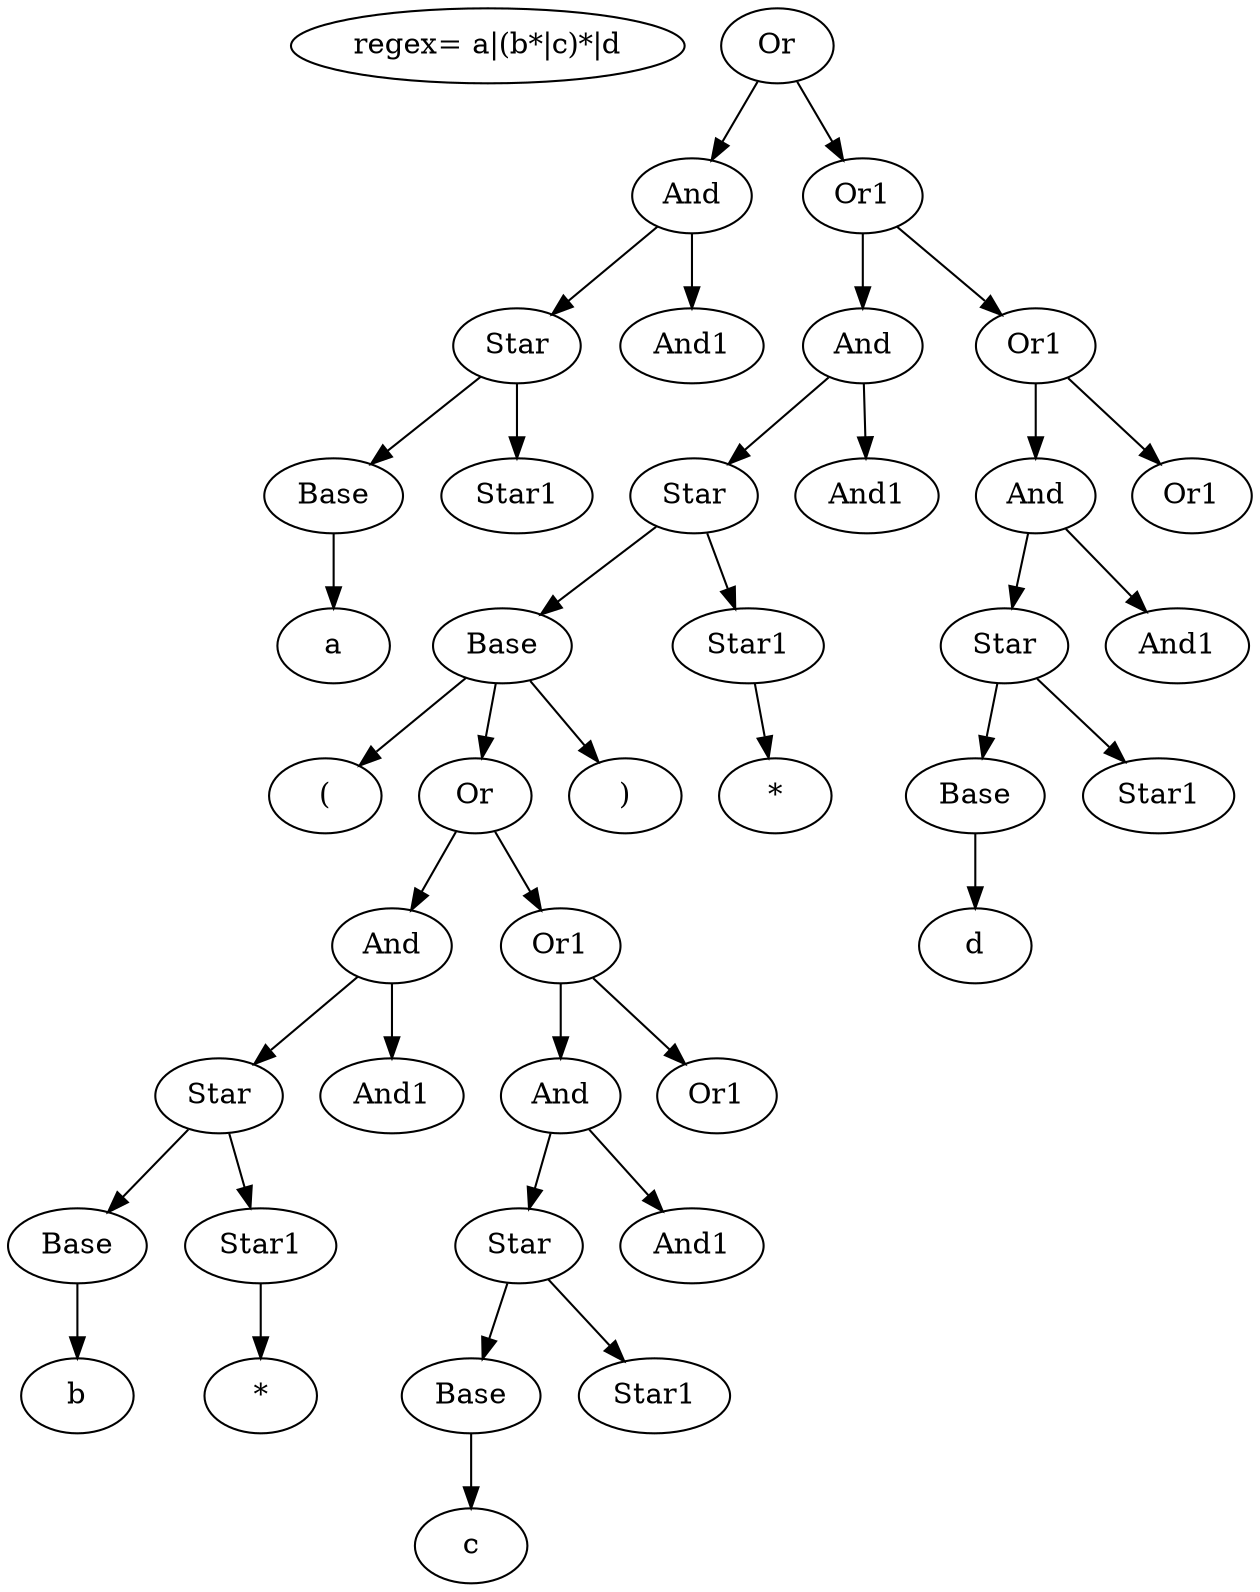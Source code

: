 digraph G {
E [label="regex= a|(b*|c)*|d"];
0 [label="Or"];
1 [label="And"];
2 [label="Star"];
3 [label="Base"];
4 [label="a"];
6 [label="Star1"];
8 [label="And1"];
10 [label="Or1"];
11 [label="And"];
12 [label="Star"];
13 [label="Base"];
14 [label="("];
16 [label="Or"];
17 [label="And"];
18 [label="Star"];
19 [label="Base"];
20 [label="b"];
22 [label="Star1"];
23 [label="*"];
25 [label="And1"];
27 [label="Or1"];
28 [label="And"];
29 [label="Star"];
30 [label="Base"];
31 [label="c"];
33 [label="Star1"];
35 [label="And1"];
37 [label="Or1"];
40 [label=")"];
42 [label="Star1"];
43 [label="*"];
45 [label="And1"];
47 [label="Or1"];
48 [label="And"];
49 [label="Star"];
50 [label="Base"];
51 [label="d"];
53 [label="Star1"];
55 [label="And1"];
57 [label="Or1"];
0 -> 1;
0 -> 10;
1 -> 2;
1 -> 8;
2 -> 3;
2 -> 6;
3 -> 4;
10 -> 11;
10 -> 47;
11 -> 12;
11 -> 45;
12 -> 42;
12 -> 13;
13 -> 16;
13 -> 40;
13 -> 14;
16 -> 17;
16 -> 27;
17 -> 18;
17 -> 25;
18 -> 19;
18 -> 22;
19 -> 20;
22 -> 23;
27 -> 37;
27 -> 28;
28 -> 35;
28 -> 29;
29 -> 33;
29 -> 30;
30 -> 31;
42 -> 43;
47 -> 48;
47 -> 57;
48 -> 49;
48 -> 55;
49 -> 50;
49 -> 53;
50 -> 51;
}
